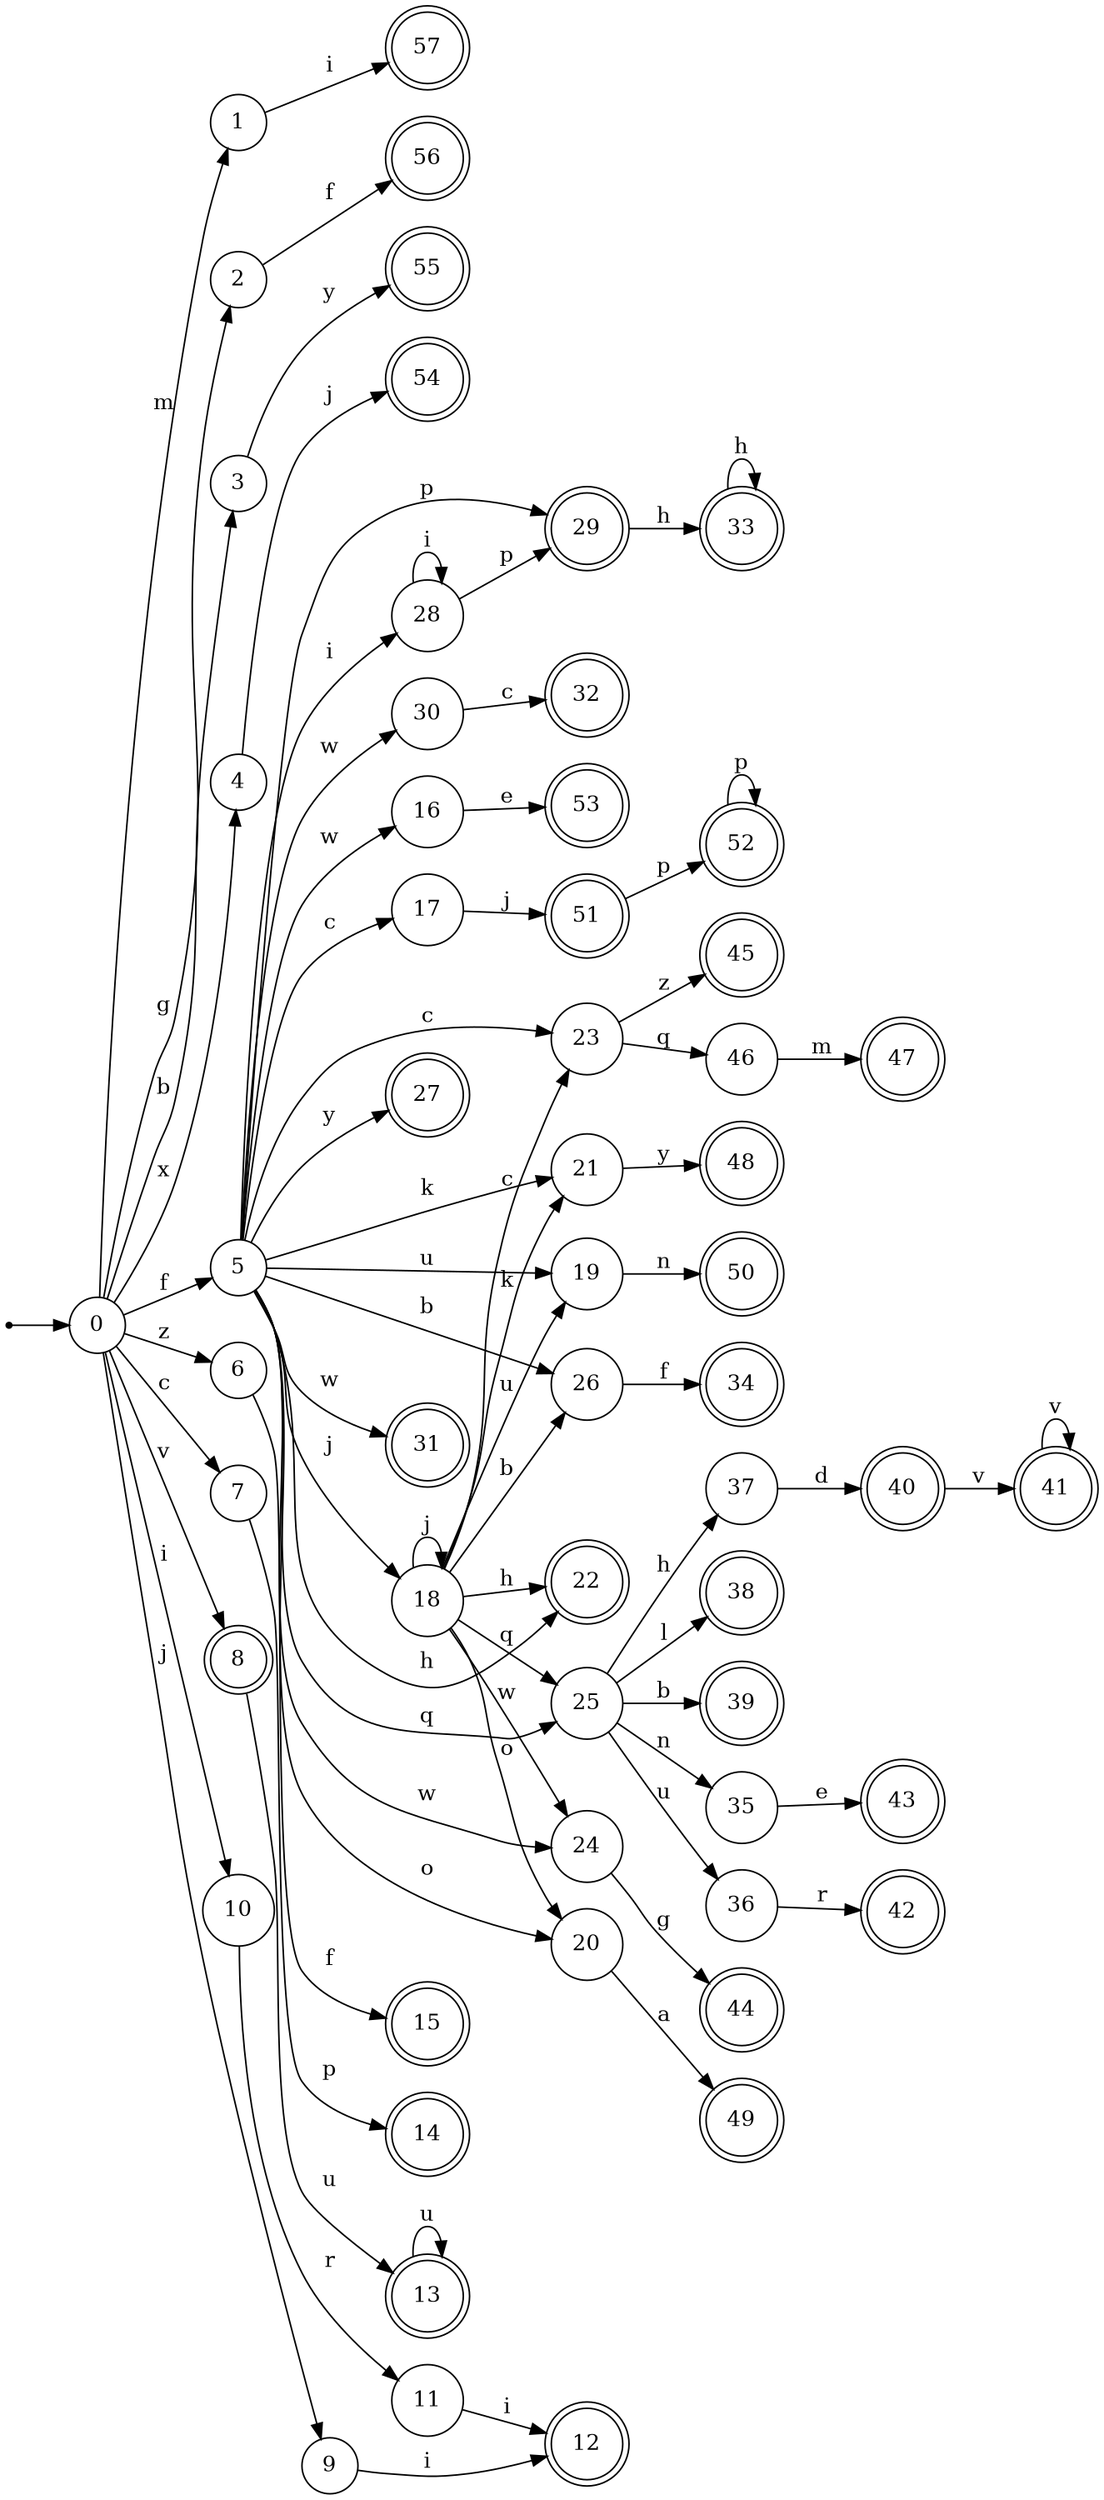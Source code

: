 digraph finite_state_machine {
rankdir=LR;
size="20,20";
node [shape = point]; "dummy0"
node [shape = circle]; "0";
"dummy0" -> "0";
node [shape = circle]; "1";
node [shape = circle]; "2";
node [shape = circle]; "3";
node [shape = circle]; "4";
node [shape = circle]; "5";
node [shape = circle]; "6";
node [shape = circle]; "7";
node [shape = doublecircle]; "8";node [shape = circle]; "9";
node [shape = circle]; "10";
node [shape = circle]; "11";
node [shape = doublecircle]; "12";node [shape = doublecircle]; "13";node [shape = doublecircle]; "14";node [shape = doublecircle]; "15";node [shape = circle]; "16";
node [shape = circle]; "17";
node [shape = circle]; "18";
node [shape = circle]; "19";
node [shape = circle]; "20";
node [shape = circle]; "21";
node [shape = doublecircle]; "22";node [shape = circle]; "23";
node [shape = circle]; "24";
node [shape = circle]; "25";
node [shape = circle]; "26";
node [shape = doublecircle]; "27";node [shape = circle]; "28";
node [shape = doublecircle]; "29";node [shape = circle]; "30";
node [shape = doublecircle]; "31";node [shape = doublecircle]; "32";node [shape = doublecircle]; "33";node [shape = doublecircle]; "34";node [shape = circle]; "35";
node [shape = circle]; "36";
node [shape = circle]; "37";
node [shape = doublecircle]; "38";node [shape = doublecircle]; "39";node [shape = doublecircle]; "40";node [shape = doublecircle]; "41";node [shape = doublecircle]; "42";node [shape = doublecircle]; "43";node [shape = doublecircle]; "44";node [shape = doublecircle]; "45";node [shape = circle]; "46";
node [shape = doublecircle]; "47";node [shape = doublecircle]; "48";node [shape = doublecircle]; "49";node [shape = doublecircle]; "50";node [shape = doublecircle]; "51";node [shape = doublecircle]; "52";node [shape = doublecircle]; "53";node [shape = doublecircle]; "54";node [shape = doublecircle]; "55";node [shape = doublecircle]; "56";node [shape = doublecircle]; "57";"0" -> "1" [label = "m"];
 "0" -> "2" [label = "g"];
 "0" -> "3" [label = "b"];
 "0" -> "4" [label = "x"];
 "0" -> "5" [label = "f"];
 "0" -> "6" [label = "z"];
 "0" -> "7" [label = "c"];
 "0" -> "8" [label = "v"];
 "0" -> "9" [label = "j"];
 "0" -> "10" [label = "i"];
 "10" -> "11" [label = "r"];
 "11" -> "12" [label = "i"];
 "9" -> "12" [label = "i"];
 "8" -> "13" [label = "u"];
 "13" -> "13" [label = "u"];
 "7" -> "14" [label = "p"];
 "6" -> "15" [label = "f"];
 "5" -> "16" [label = "w"];
 "5" -> "24" [label = "w"];
 "5" -> "30" [label = "w"];
 "5" -> "31" [label = "w"];
 "5" -> "17" [label = "c"];
 "5" -> "23" [label = "c"];
 "5" -> "18" [label = "j"];
 "5" -> "19" [label = "u"];
 "5" -> "20" [label = "o"];
 "5" -> "21" [label = "k"];
 "5" -> "22" [label = "h"];
 "5" -> "25" [label = "q"];
 "5" -> "26" [label = "b"];
 "5" -> "27" [label = "y"];
 "5" -> "28" [label = "i"];
 "5" -> "29" [label = "p"];
 "30" -> "32" [label = "c"];
 "29" -> "33" [label = "h"];
 "33" -> "33" [label = "h"];
 "28" -> "28" [label = "i"];
 "28" -> "29" [label = "p"];
 "26" -> "34" [label = "f"];
 "25" -> "35" [label = "n"];
 "25" -> "36" [label = "u"];
 "25" -> "37" [label = "h"];
 "25" -> "38" [label = "l"];
 "25" -> "39" [label = "b"];
 "37" -> "40" [label = "d"];
 "40" -> "41" [label = "v"];
 "41" -> "41" [label = "v"];
 "36" -> "42" [label = "r"];
 "35" -> "43" [label = "e"];
 "24" -> "44" [label = "g"];
 "23" -> "45" [label = "z"];
 "23" -> "46" [label = "q"];
 "46" -> "47" [label = "m"];
 "21" -> "48" [label = "y"];
 "20" -> "49" [label = "a"];
 "19" -> "50" [label = "n"];
 "18" -> "18" [label = "j"];
 "18" -> "19" [label = "u"];
 "18" -> "20" [label = "o"];
 "18" -> "21" [label = "k"];
 "18" -> "22" [label = "h"];
 "18" -> "23" [label = "c"];
 "18" -> "24" [label = "w"];
 "18" -> "25" [label = "q"];
 "18" -> "26" [label = "b"];
 "17" -> "51" [label = "j"];
 "51" -> "52" [label = "p"];
 "52" -> "52" [label = "p"];
 "16" -> "53" [label = "e"];
 "4" -> "54" [label = "j"];
 "3" -> "55" [label = "y"];
 "2" -> "56" [label = "f"];
 "1" -> "57" [label = "i"];
 }
